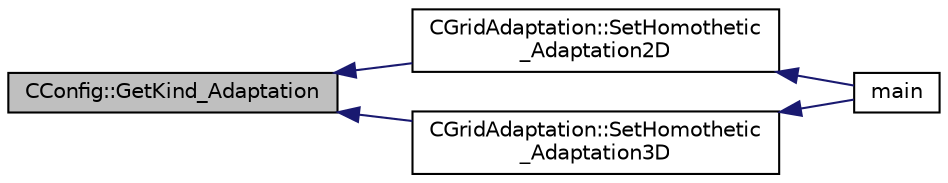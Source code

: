 digraph "CConfig::GetKind_Adaptation"
{
  edge [fontname="Helvetica",fontsize="10",labelfontname="Helvetica",labelfontsize="10"];
  node [fontname="Helvetica",fontsize="10",shape=record];
  rankdir="LR";
  Node4597 [label="CConfig::GetKind_Adaptation",height=0.2,width=0.4,color="black", fillcolor="grey75", style="filled", fontcolor="black"];
  Node4597 -> Node4598 [dir="back",color="midnightblue",fontsize="10",style="solid",fontname="Helvetica"];
  Node4598 [label="CGridAdaptation::SetHomothetic\l_Adaptation2D",height=0.2,width=0.4,color="black", fillcolor="white", style="filled",URL="$class_c_grid_adaptation.html#a5257243a7c3cf080344a61d7a5bd8086",tooltip="Do a complete adaptation of the computational grid using a homothetic technique (2D). "];
  Node4598 -> Node4599 [dir="back",color="midnightblue",fontsize="10",style="solid",fontname="Helvetica"];
  Node4599 [label="main",height=0.2,width=0.4,color="black", fillcolor="white", style="filled",URL="$_s_u2___m_s_h_8cpp.html#a0ddf1224851353fc92bfbff6f499fa97"];
  Node4597 -> Node4600 [dir="back",color="midnightblue",fontsize="10",style="solid",fontname="Helvetica"];
  Node4600 [label="CGridAdaptation::SetHomothetic\l_Adaptation3D",height=0.2,width=0.4,color="black", fillcolor="white", style="filled",URL="$class_c_grid_adaptation.html#a9f2b95697dbf07724fae0b65e19323b7",tooltip="Do a complete adaptation of the computational grid using a homothetic technique (3D). "];
  Node4600 -> Node4599 [dir="back",color="midnightblue",fontsize="10",style="solid",fontname="Helvetica"];
}
